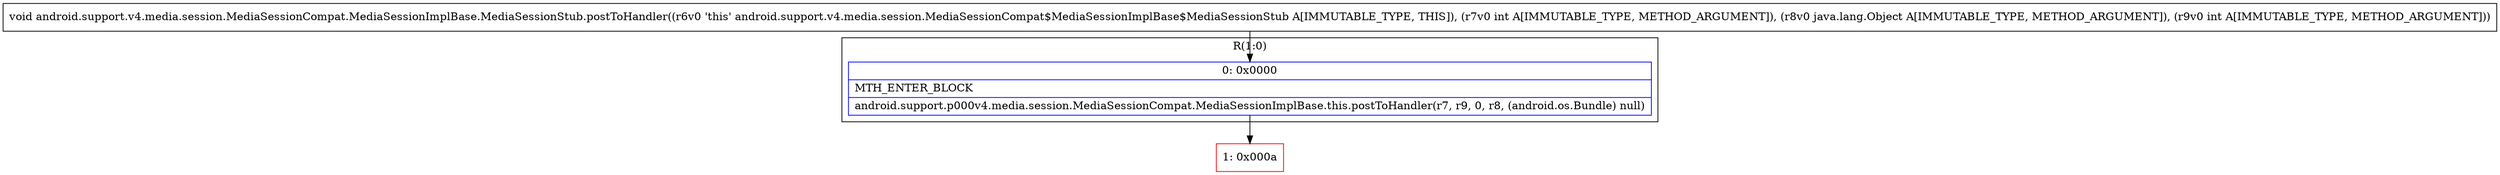 digraph "CFG forandroid.support.v4.media.session.MediaSessionCompat.MediaSessionImplBase.MediaSessionStub.postToHandler(ILjava\/lang\/Object;I)V" {
subgraph cluster_Region_1884931897 {
label = "R(1:0)";
node [shape=record,color=blue];
Node_0 [shape=record,label="{0\:\ 0x0000|MTH_ENTER_BLOCK\l|android.support.p000v4.media.session.MediaSessionCompat.MediaSessionImplBase.this.postToHandler(r7, r9, 0, r8, (android.os.Bundle) null)\l}"];
}
Node_1 [shape=record,color=red,label="{1\:\ 0x000a}"];
MethodNode[shape=record,label="{void android.support.v4.media.session.MediaSessionCompat.MediaSessionImplBase.MediaSessionStub.postToHandler((r6v0 'this' android.support.v4.media.session.MediaSessionCompat$MediaSessionImplBase$MediaSessionStub A[IMMUTABLE_TYPE, THIS]), (r7v0 int A[IMMUTABLE_TYPE, METHOD_ARGUMENT]), (r8v0 java.lang.Object A[IMMUTABLE_TYPE, METHOD_ARGUMENT]), (r9v0 int A[IMMUTABLE_TYPE, METHOD_ARGUMENT])) }"];
MethodNode -> Node_0;
Node_0 -> Node_1;
}

